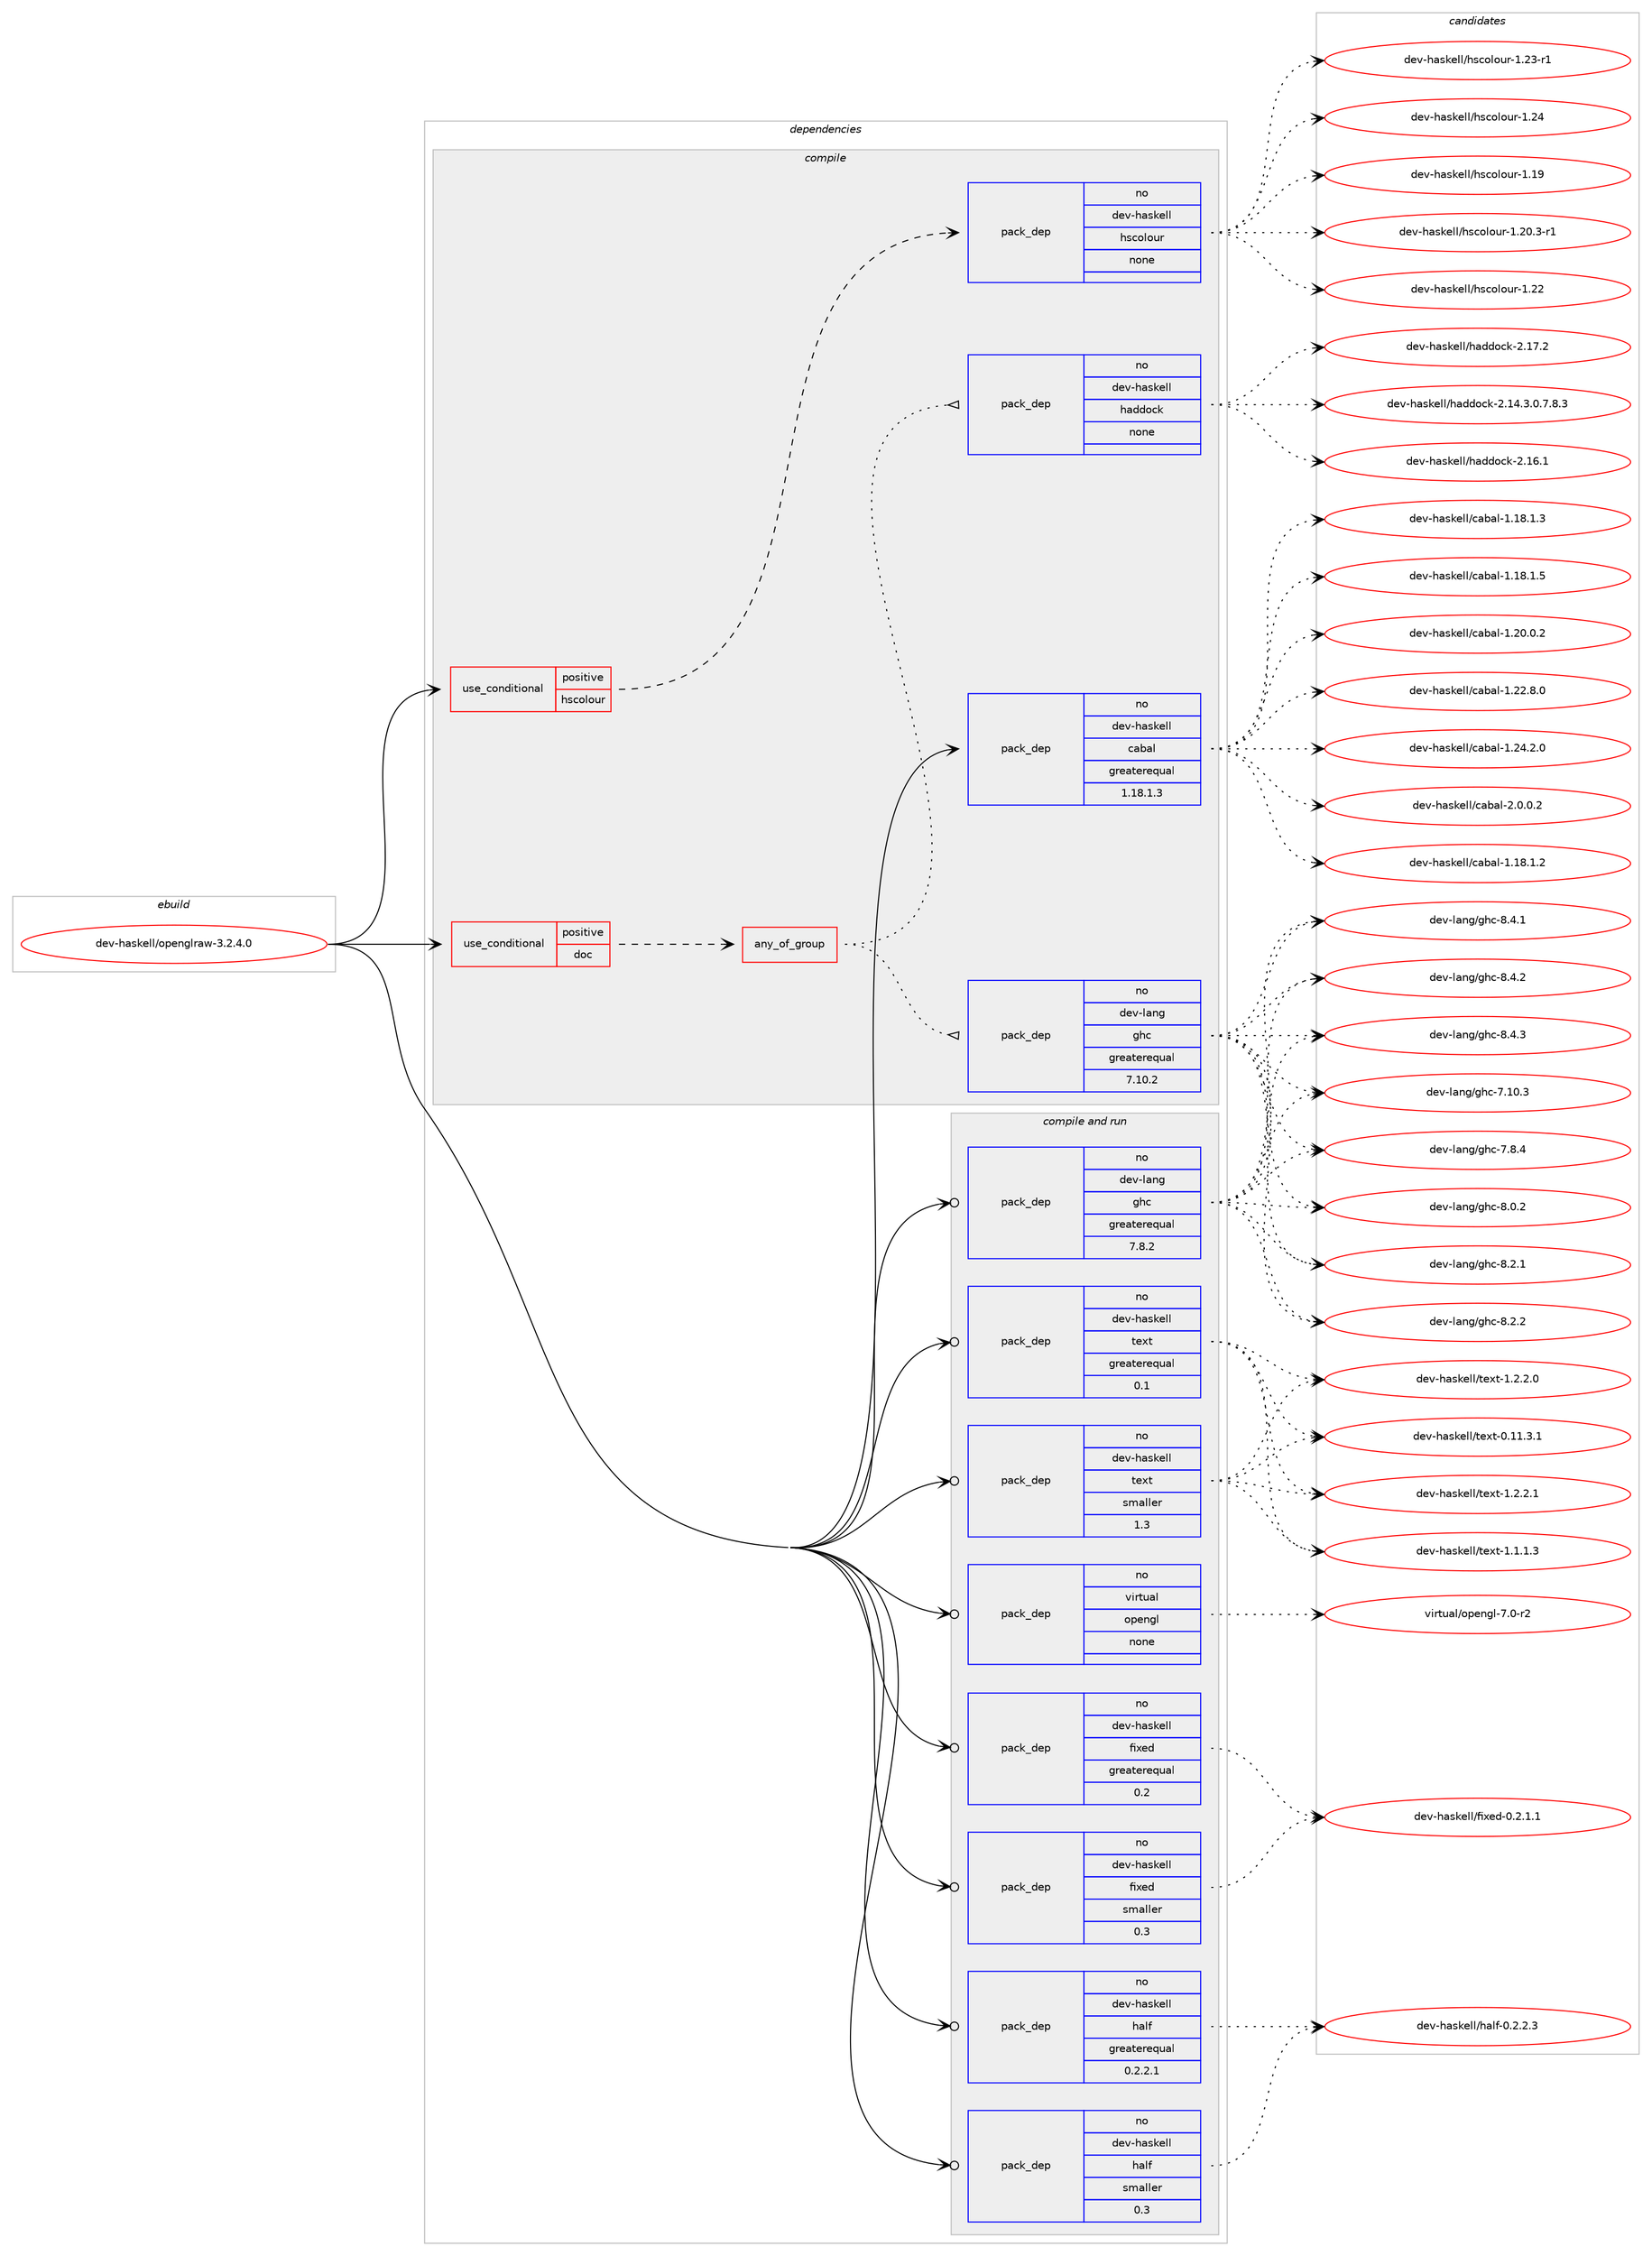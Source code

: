 digraph prolog {

# *************
# Graph options
# *************

newrank=true;
concentrate=true;
compound=true;
graph [rankdir=LR,fontname=Helvetica,fontsize=10,ranksep=1.5];#, ranksep=2.5, nodesep=0.2];
edge  [arrowhead=vee];
node  [fontname=Helvetica,fontsize=10];

# **********
# The ebuild
# **********

subgraph cluster_leftcol {
color=gray;
rank=same;
label=<<i>ebuild</i>>;
id [label="dev-haskell/openglraw-3.2.4.0", color=red, width=4, href="../dev-haskell/openglraw-3.2.4.0.svg"];
}

# ****************
# The dependencies
# ****************

subgraph cluster_midcol {
color=gray;
label=<<i>dependencies</i>>;
subgraph cluster_compile {
fillcolor="#eeeeee";
style=filled;
label=<<i>compile</i>>;
subgraph cond360851 {
dependency1340450 [label=<<TABLE BORDER="0" CELLBORDER="1" CELLSPACING="0" CELLPADDING="4"><TR><TD ROWSPAN="3" CELLPADDING="10">use_conditional</TD></TR><TR><TD>positive</TD></TR><TR><TD>doc</TD></TR></TABLE>>, shape=none, color=red];
subgraph any21330 {
dependency1340451 [label=<<TABLE BORDER="0" CELLBORDER="1" CELLSPACING="0" CELLPADDING="4"><TR><TD CELLPADDING="10">any_of_group</TD></TR></TABLE>>, shape=none, color=red];subgraph pack957717 {
dependency1340452 [label=<<TABLE BORDER="0" CELLBORDER="1" CELLSPACING="0" CELLPADDING="4" WIDTH="220"><TR><TD ROWSPAN="6" CELLPADDING="30">pack_dep</TD></TR><TR><TD WIDTH="110">no</TD></TR><TR><TD>dev-haskell</TD></TR><TR><TD>haddock</TD></TR><TR><TD>none</TD></TR><TR><TD></TD></TR></TABLE>>, shape=none, color=blue];
}
dependency1340451:e -> dependency1340452:w [weight=20,style="dotted",arrowhead="oinv"];
subgraph pack957718 {
dependency1340453 [label=<<TABLE BORDER="0" CELLBORDER="1" CELLSPACING="0" CELLPADDING="4" WIDTH="220"><TR><TD ROWSPAN="6" CELLPADDING="30">pack_dep</TD></TR><TR><TD WIDTH="110">no</TD></TR><TR><TD>dev-lang</TD></TR><TR><TD>ghc</TD></TR><TR><TD>greaterequal</TD></TR><TR><TD>7.10.2</TD></TR></TABLE>>, shape=none, color=blue];
}
dependency1340451:e -> dependency1340453:w [weight=20,style="dotted",arrowhead="oinv"];
}
dependency1340450:e -> dependency1340451:w [weight=20,style="dashed",arrowhead="vee"];
}
id:e -> dependency1340450:w [weight=20,style="solid",arrowhead="vee"];
subgraph cond360852 {
dependency1340454 [label=<<TABLE BORDER="0" CELLBORDER="1" CELLSPACING="0" CELLPADDING="4"><TR><TD ROWSPAN="3" CELLPADDING="10">use_conditional</TD></TR><TR><TD>positive</TD></TR><TR><TD>hscolour</TD></TR></TABLE>>, shape=none, color=red];
subgraph pack957719 {
dependency1340455 [label=<<TABLE BORDER="0" CELLBORDER="1" CELLSPACING="0" CELLPADDING="4" WIDTH="220"><TR><TD ROWSPAN="6" CELLPADDING="30">pack_dep</TD></TR><TR><TD WIDTH="110">no</TD></TR><TR><TD>dev-haskell</TD></TR><TR><TD>hscolour</TD></TR><TR><TD>none</TD></TR><TR><TD></TD></TR></TABLE>>, shape=none, color=blue];
}
dependency1340454:e -> dependency1340455:w [weight=20,style="dashed",arrowhead="vee"];
}
id:e -> dependency1340454:w [weight=20,style="solid",arrowhead="vee"];
subgraph pack957720 {
dependency1340456 [label=<<TABLE BORDER="0" CELLBORDER="1" CELLSPACING="0" CELLPADDING="4" WIDTH="220"><TR><TD ROWSPAN="6" CELLPADDING="30">pack_dep</TD></TR><TR><TD WIDTH="110">no</TD></TR><TR><TD>dev-haskell</TD></TR><TR><TD>cabal</TD></TR><TR><TD>greaterequal</TD></TR><TR><TD>1.18.1.3</TD></TR></TABLE>>, shape=none, color=blue];
}
id:e -> dependency1340456:w [weight=20,style="solid",arrowhead="vee"];
}
subgraph cluster_compileandrun {
fillcolor="#eeeeee";
style=filled;
label=<<i>compile and run</i>>;
subgraph pack957721 {
dependency1340457 [label=<<TABLE BORDER="0" CELLBORDER="1" CELLSPACING="0" CELLPADDING="4" WIDTH="220"><TR><TD ROWSPAN="6" CELLPADDING="30">pack_dep</TD></TR><TR><TD WIDTH="110">no</TD></TR><TR><TD>dev-haskell</TD></TR><TR><TD>fixed</TD></TR><TR><TD>greaterequal</TD></TR><TR><TD>0.2</TD></TR></TABLE>>, shape=none, color=blue];
}
id:e -> dependency1340457:w [weight=20,style="solid",arrowhead="odotvee"];
subgraph pack957722 {
dependency1340458 [label=<<TABLE BORDER="0" CELLBORDER="1" CELLSPACING="0" CELLPADDING="4" WIDTH="220"><TR><TD ROWSPAN="6" CELLPADDING="30">pack_dep</TD></TR><TR><TD WIDTH="110">no</TD></TR><TR><TD>dev-haskell</TD></TR><TR><TD>fixed</TD></TR><TR><TD>smaller</TD></TR><TR><TD>0.3</TD></TR></TABLE>>, shape=none, color=blue];
}
id:e -> dependency1340458:w [weight=20,style="solid",arrowhead="odotvee"];
subgraph pack957723 {
dependency1340459 [label=<<TABLE BORDER="0" CELLBORDER="1" CELLSPACING="0" CELLPADDING="4" WIDTH="220"><TR><TD ROWSPAN="6" CELLPADDING="30">pack_dep</TD></TR><TR><TD WIDTH="110">no</TD></TR><TR><TD>dev-haskell</TD></TR><TR><TD>half</TD></TR><TR><TD>greaterequal</TD></TR><TR><TD>0.2.2.1</TD></TR></TABLE>>, shape=none, color=blue];
}
id:e -> dependency1340459:w [weight=20,style="solid",arrowhead="odotvee"];
subgraph pack957724 {
dependency1340460 [label=<<TABLE BORDER="0" CELLBORDER="1" CELLSPACING="0" CELLPADDING="4" WIDTH="220"><TR><TD ROWSPAN="6" CELLPADDING="30">pack_dep</TD></TR><TR><TD WIDTH="110">no</TD></TR><TR><TD>dev-haskell</TD></TR><TR><TD>half</TD></TR><TR><TD>smaller</TD></TR><TR><TD>0.3</TD></TR></TABLE>>, shape=none, color=blue];
}
id:e -> dependency1340460:w [weight=20,style="solid",arrowhead="odotvee"];
subgraph pack957725 {
dependency1340461 [label=<<TABLE BORDER="0" CELLBORDER="1" CELLSPACING="0" CELLPADDING="4" WIDTH="220"><TR><TD ROWSPAN="6" CELLPADDING="30">pack_dep</TD></TR><TR><TD WIDTH="110">no</TD></TR><TR><TD>dev-haskell</TD></TR><TR><TD>text</TD></TR><TR><TD>greaterequal</TD></TR><TR><TD>0.1</TD></TR></TABLE>>, shape=none, color=blue];
}
id:e -> dependency1340461:w [weight=20,style="solid",arrowhead="odotvee"];
subgraph pack957726 {
dependency1340462 [label=<<TABLE BORDER="0" CELLBORDER="1" CELLSPACING="0" CELLPADDING="4" WIDTH="220"><TR><TD ROWSPAN="6" CELLPADDING="30">pack_dep</TD></TR><TR><TD WIDTH="110">no</TD></TR><TR><TD>dev-haskell</TD></TR><TR><TD>text</TD></TR><TR><TD>smaller</TD></TR><TR><TD>1.3</TD></TR></TABLE>>, shape=none, color=blue];
}
id:e -> dependency1340462:w [weight=20,style="solid",arrowhead="odotvee"];
subgraph pack957727 {
dependency1340463 [label=<<TABLE BORDER="0" CELLBORDER="1" CELLSPACING="0" CELLPADDING="4" WIDTH="220"><TR><TD ROWSPAN="6" CELLPADDING="30">pack_dep</TD></TR><TR><TD WIDTH="110">no</TD></TR><TR><TD>dev-lang</TD></TR><TR><TD>ghc</TD></TR><TR><TD>greaterequal</TD></TR><TR><TD>7.8.2</TD></TR></TABLE>>, shape=none, color=blue];
}
id:e -> dependency1340463:w [weight=20,style="solid",arrowhead="odotvee"];
subgraph pack957728 {
dependency1340464 [label=<<TABLE BORDER="0" CELLBORDER="1" CELLSPACING="0" CELLPADDING="4" WIDTH="220"><TR><TD ROWSPAN="6" CELLPADDING="30">pack_dep</TD></TR><TR><TD WIDTH="110">no</TD></TR><TR><TD>virtual</TD></TR><TR><TD>opengl</TD></TR><TR><TD>none</TD></TR><TR><TD></TD></TR></TABLE>>, shape=none, color=blue];
}
id:e -> dependency1340464:w [weight=20,style="solid",arrowhead="odotvee"];
}
subgraph cluster_run {
fillcolor="#eeeeee";
style=filled;
label=<<i>run</i>>;
}
}

# **************
# The candidates
# **************

subgraph cluster_choices {
rank=same;
color=gray;
label=<<i>candidates</i>>;

subgraph choice957717 {
color=black;
nodesep=1;
choice1001011184510497115107101108108471049710010011199107455046495246514648465546564651 [label="dev-haskell/haddock-2.14.3.0.7.8.3", color=red, width=4,href="../dev-haskell/haddock-2.14.3.0.7.8.3.svg"];
choice100101118451049711510710110810847104971001001119910745504649544649 [label="dev-haskell/haddock-2.16.1", color=red, width=4,href="../dev-haskell/haddock-2.16.1.svg"];
choice100101118451049711510710110810847104971001001119910745504649554650 [label="dev-haskell/haddock-2.17.2", color=red, width=4,href="../dev-haskell/haddock-2.17.2.svg"];
dependency1340452:e -> choice1001011184510497115107101108108471049710010011199107455046495246514648465546564651:w [style=dotted,weight="100"];
dependency1340452:e -> choice100101118451049711510710110810847104971001001119910745504649544649:w [style=dotted,weight="100"];
dependency1340452:e -> choice100101118451049711510710110810847104971001001119910745504649554650:w [style=dotted,weight="100"];
}
subgraph choice957718 {
color=black;
nodesep=1;
choice1001011184510897110103471031049945554649484651 [label="dev-lang/ghc-7.10.3", color=red, width=4,href="../dev-lang/ghc-7.10.3.svg"];
choice10010111845108971101034710310499455546564652 [label="dev-lang/ghc-7.8.4", color=red, width=4,href="../dev-lang/ghc-7.8.4.svg"];
choice10010111845108971101034710310499455646484650 [label="dev-lang/ghc-8.0.2", color=red, width=4,href="../dev-lang/ghc-8.0.2.svg"];
choice10010111845108971101034710310499455646504649 [label="dev-lang/ghc-8.2.1", color=red, width=4,href="../dev-lang/ghc-8.2.1.svg"];
choice10010111845108971101034710310499455646504650 [label="dev-lang/ghc-8.2.2", color=red, width=4,href="../dev-lang/ghc-8.2.2.svg"];
choice10010111845108971101034710310499455646524649 [label="dev-lang/ghc-8.4.1", color=red, width=4,href="../dev-lang/ghc-8.4.1.svg"];
choice10010111845108971101034710310499455646524650 [label="dev-lang/ghc-8.4.2", color=red, width=4,href="../dev-lang/ghc-8.4.2.svg"];
choice10010111845108971101034710310499455646524651 [label="dev-lang/ghc-8.4.3", color=red, width=4,href="../dev-lang/ghc-8.4.3.svg"];
dependency1340453:e -> choice1001011184510897110103471031049945554649484651:w [style=dotted,weight="100"];
dependency1340453:e -> choice10010111845108971101034710310499455546564652:w [style=dotted,weight="100"];
dependency1340453:e -> choice10010111845108971101034710310499455646484650:w [style=dotted,weight="100"];
dependency1340453:e -> choice10010111845108971101034710310499455646504649:w [style=dotted,weight="100"];
dependency1340453:e -> choice10010111845108971101034710310499455646504650:w [style=dotted,weight="100"];
dependency1340453:e -> choice10010111845108971101034710310499455646524649:w [style=dotted,weight="100"];
dependency1340453:e -> choice10010111845108971101034710310499455646524650:w [style=dotted,weight="100"];
dependency1340453:e -> choice10010111845108971101034710310499455646524651:w [style=dotted,weight="100"];
}
subgraph choice957719 {
color=black;
nodesep=1;
choice100101118451049711510710110810847104115991111081111171144549464957 [label="dev-haskell/hscolour-1.19", color=red, width=4,href="../dev-haskell/hscolour-1.19.svg"];
choice10010111845104971151071011081084710411599111108111117114454946504846514511449 [label="dev-haskell/hscolour-1.20.3-r1", color=red, width=4,href="../dev-haskell/hscolour-1.20.3-r1.svg"];
choice100101118451049711510710110810847104115991111081111171144549465050 [label="dev-haskell/hscolour-1.22", color=red, width=4,href="../dev-haskell/hscolour-1.22.svg"];
choice1001011184510497115107101108108471041159911110811111711445494650514511449 [label="dev-haskell/hscolour-1.23-r1", color=red, width=4,href="../dev-haskell/hscolour-1.23-r1.svg"];
choice100101118451049711510710110810847104115991111081111171144549465052 [label="dev-haskell/hscolour-1.24", color=red, width=4,href="../dev-haskell/hscolour-1.24.svg"];
dependency1340455:e -> choice100101118451049711510710110810847104115991111081111171144549464957:w [style=dotted,weight="100"];
dependency1340455:e -> choice10010111845104971151071011081084710411599111108111117114454946504846514511449:w [style=dotted,weight="100"];
dependency1340455:e -> choice100101118451049711510710110810847104115991111081111171144549465050:w [style=dotted,weight="100"];
dependency1340455:e -> choice1001011184510497115107101108108471041159911110811111711445494650514511449:w [style=dotted,weight="100"];
dependency1340455:e -> choice100101118451049711510710110810847104115991111081111171144549465052:w [style=dotted,weight="100"];
}
subgraph choice957720 {
color=black;
nodesep=1;
choice10010111845104971151071011081084799979897108454946495646494650 [label="dev-haskell/cabal-1.18.1.2", color=red, width=4,href="../dev-haskell/cabal-1.18.1.2.svg"];
choice10010111845104971151071011081084799979897108454946495646494651 [label="dev-haskell/cabal-1.18.1.3", color=red, width=4,href="../dev-haskell/cabal-1.18.1.3.svg"];
choice10010111845104971151071011081084799979897108454946495646494653 [label="dev-haskell/cabal-1.18.1.5", color=red, width=4,href="../dev-haskell/cabal-1.18.1.5.svg"];
choice10010111845104971151071011081084799979897108454946504846484650 [label="dev-haskell/cabal-1.20.0.2", color=red, width=4,href="../dev-haskell/cabal-1.20.0.2.svg"];
choice10010111845104971151071011081084799979897108454946505046564648 [label="dev-haskell/cabal-1.22.8.0", color=red, width=4,href="../dev-haskell/cabal-1.22.8.0.svg"];
choice10010111845104971151071011081084799979897108454946505246504648 [label="dev-haskell/cabal-1.24.2.0", color=red, width=4,href="../dev-haskell/cabal-1.24.2.0.svg"];
choice100101118451049711510710110810847999798971084550464846484650 [label="dev-haskell/cabal-2.0.0.2", color=red, width=4,href="../dev-haskell/cabal-2.0.0.2.svg"];
dependency1340456:e -> choice10010111845104971151071011081084799979897108454946495646494650:w [style=dotted,weight="100"];
dependency1340456:e -> choice10010111845104971151071011081084799979897108454946495646494651:w [style=dotted,weight="100"];
dependency1340456:e -> choice10010111845104971151071011081084799979897108454946495646494653:w [style=dotted,weight="100"];
dependency1340456:e -> choice10010111845104971151071011081084799979897108454946504846484650:w [style=dotted,weight="100"];
dependency1340456:e -> choice10010111845104971151071011081084799979897108454946505046564648:w [style=dotted,weight="100"];
dependency1340456:e -> choice10010111845104971151071011081084799979897108454946505246504648:w [style=dotted,weight="100"];
dependency1340456:e -> choice100101118451049711510710110810847999798971084550464846484650:w [style=dotted,weight="100"];
}
subgraph choice957721 {
color=black;
nodesep=1;
choice1001011184510497115107101108108471021051201011004548465046494649 [label="dev-haskell/fixed-0.2.1.1", color=red, width=4,href="../dev-haskell/fixed-0.2.1.1.svg"];
dependency1340457:e -> choice1001011184510497115107101108108471021051201011004548465046494649:w [style=dotted,weight="100"];
}
subgraph choice957722 {
color=black;
nodesep=1;
choice1001011184510497115107101108108471021051201011004548465046494649 [label="dev-haskell/fixed-0.2.1.1", color=red, width=4,href="../dev-haskell/fixed-0.2.1.1.svg"];
dependency1340458:e -> choice1001011184510497115107101108108471021051201011004548465046494649:w [style=dotted,weight="100"];
}
subgraph choice957723 {
color=black;
nodesep=1;
choice100101118451049711510710110810847104971081024548465046504651 [label="dev-haskell/half-0.2.2.3", color=red, width=4,href="../dev-haskell/half-0.2.2.3.svg"];
dependency1340459:e -> choice100101118451049711510710110810847104971081024548465046504651:w [style=dotted,weight="100"];
}
subgraph choice957724 {
color=black;
nodesep=1;
choice100101118451049711510710110810847104971081024548465046504651 [label="dev-haskell/half-0.2.2.3", color=red, width=4,href="../dev-haskell/half-0.2.2.3.svg"];
dependency1340460:e -> choice100101118451049711510710110810847104971081024548465046504651:w [style=dotted,weight="100"];
}
subgraph choice957725 {
color=black;
nodesep=1;
choice100101118451049711510710110810847116101120116454846494946514649 [label="dev-haskell/text-0.11.3.1", color=red, width=4,href="../dev-haskell/text-0.11.3.1.svg"];
choice1001011184510497115107101108108471161011201164549464946494651 [label="dev-haskell/text-1.1.1.3", color=red, width=4,href="../dev-haskell/text-1.1.1.3.svg"];
choice1001011184510497115107101108108471161011201164549465046504648 [label="dev-haskell/text-1.2.2.0", color=red, width=4,href="../dev-haskell/text-1.2.2.0.svg"];
choice1001011184510497115107101108108471161011201164549465046504649 [label="dev-haskell/text-1.2.2.1", color=red, width=4,href="../dev-haskell/text-1.2.2.1.svg"];
dependency1340461:e -> choice100101118451049711510710110810847116101120116454846494946514649:w [style=dotted,weight="100"];
dependency1340461:e -> choice1001011184510497115107101108108471161011201164549464946494651:w [style=dotted,weight="100"];
dependency1340461:e -> choice1001011184510497115107101108108471161011201164549465046504648:w [style=dotted,weight="100"];
dependency1340461:e -> choice1001011184510497115107101108108471161011201164549465046504649:w [style=dotted,weight="100"];
}
subgraph choice957726 {
color=black;
nodesep=1;
choice100101118451049711510710110810847116101120116454846494946514649 [label="dev-haskell/text-0.11.3.1", color=red, width=4,href="../dev-haskell/text-0.11.3.1.svg"];
choice1001011184510497115107101108108471161011201164549464946494651 [label="dev-haskell/text-1.1.1.3", color=red, width=4,href="../dev-haskell/text-1.1.1.3.svg"];
choice1001011184510497115107101108108471161011201164549465046504648 [label="dev-haskell/text-1.2.2.0", color=red, width=4,href="../dev-haskell/text-1.2.2.0.svg"];
choice1001011184510497115107101108108471161011201164549465046504649 [label="dev-haskell/text-1.2.2.1", color=red, width=4,href="../dev-haskell/text-1.2.2.1.svg"];
dependency1340462:e -> choice100101118451049711510710110810847116101120116454846494946514649:w [style=dotted,weight="100"];
dependency1340462:e -> choice1001011184510497115107101108108471161011201164549464946494651:w [style=dotted,weight="100"];
dependency1340462:e -> choice1001011184510497115107101108108471161011201164549465046504648:w [style=dotted,weight="100"];
dependency1340462:e -> choice1001011184510497115107101108108471161011201164549465046504649:w [style=dotted,weight="100"];
}
subgraph choice957727 {
color=black;
nodesep=1;
choice1001011184510897110103471031049945554649484651 [label="dev-lang/ghc-7.10.3", color=red, width=4,href="../dev-lang/ghc-7.10.3.svg"];
choice10010111845108971101034710310499455546564652 [label="dev-lang/ghc-7.8.4", color=red, width=4,href="../dev-lang/ghc-7.8.4.svg"];
choice10010111845108971101034710310499455646484650 [label="dev-lang/ghc-8.0.2", color=red, width=4,href="../dev-lang/ghc-8.0.2.svg"];
choice10010111845108971101034710310499455646504649 [label="dev-lang/ghc-8.2.1", color=red, width=4,href="../dev-lang/ghc-8.2.1.svg"];
choice10010111845108971101034710310499455646504650 [label="dev-lang/ghc-8.2.2", color=red, width=4,href="../dev-lang/ghc-8.2.2.svg"];
choice10010111845108971101034710310499455646524649 [label="dev-lang/ghc-8.4.1", color=red, width=4,href="../dev-lang/ghc-8.4.1.svg"];
choice10010111845108971101034710310499455646524650 [label="dev-lang/ghc-8.4.2", color=red, width=4,href="../dev-lang/ghc-8.4.2.svg"];
choice10010111845108971101034710310499455646524651 [label="dev-lang/ghc-8.4.3", color=red, width=4,href="../dev-lang/ghc-8.4.3.svg"];
dependency1340463:e -> choice1001011184510897110103471031049945554649484651:w [style=dotted,weight="100"];
dependency1340463:e -> choice10010111845108971101034710310499455546564652:w [style=dotted,weight="100"];
dependency1340463:e -> choice10010111845108971101034710310499455646484650:w [style=dotted,weight="100"];
dependency1340463:e -> choice10010111845108971101034710310499455646504649:w [style=dotted,weight="100"];
dependency1340463:e -> choice10010111845108971101034710310499455646504650:w [style=dotted,weight="100"];
dependency1340463:e -> choice10010111845108971101034710310499455646524649:w [style=dotted,weight="100"];
dependency1340463:e -> choice10010111845108971101034710310499455646524650:w [style=dotted,weight="100"];
dependency1340463:e -> choice10010111845108971101034710310499455646524651:w [style=dotted,weight="100"];
}
subgraph choice957728 {
color=black;
nodesep=1;
choice1181051141161179710847111112101110103108455546484511450 [label="virtual/opengl-7.0-r2", color=red, width=4,href="../virtual/opengl-7.0-r2.svg"];
dependency1340464:e -> choice1181051141161179710847111112101110103108455546484511450:w [style=dotted,weight="100"];
}
}

}

